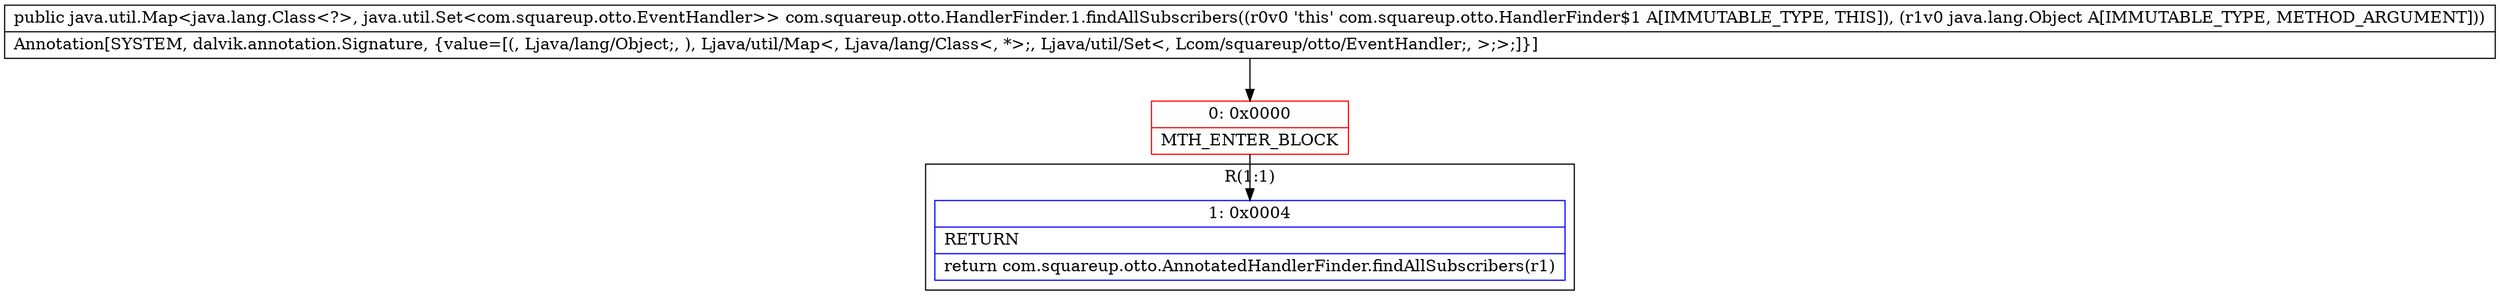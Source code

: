 digraph "CFG forcom.squareup.otto.HandlerFinder.1.findAllSubscribers(Ljava\/lang\/Object;)Ljava\/util\/Map;" {
subgraph cluster_Region_1419460091 {
label = "R(1:1)";
node [shape=record,color=blue];
Node_1 [shape=record,label="{1\:\ 0x0004|RETURN\l|return com.squareup.otto.AnnotatedHandlerFinder.findAllSubscribers(r1)\l}"];
}
Node_0 [shape=record,color=red,label="{0\:\ 0x0000|MTH_ENTER_BLOCK\l}"];
MethodNode[shape=record,label="{public java.util.Map\<java.lang.Class\<?\>, java.util.Set\<com.squareup.otto.EventHandler\>\> com.squareup.otto.HandlerFinder.1.findAllSubscribers((r0v0 'this' com.squareup.otto.HandlerFinder$1 A[IMMUTABLE_TYPE, THIS]), (r1v0 java.lang.Object A[IMMUTABLE_TYPE, METHOD_ARGUMENT]))  | Annotation[SYSTEM, dalvik.annotation.Signature, \{value=[(, Ljava\/lang\/Object;, ), Ljava\/util\/Map\<, Ljava\/lang\/Class\<, *\>;, Ljava\/util\/Set\<, Lcom\/squareup\/otto\/EventHandler;, \>;\>;]\}]\l}"];
MethodNode -> Node_0;
Node_0 -> Node_1;
}

